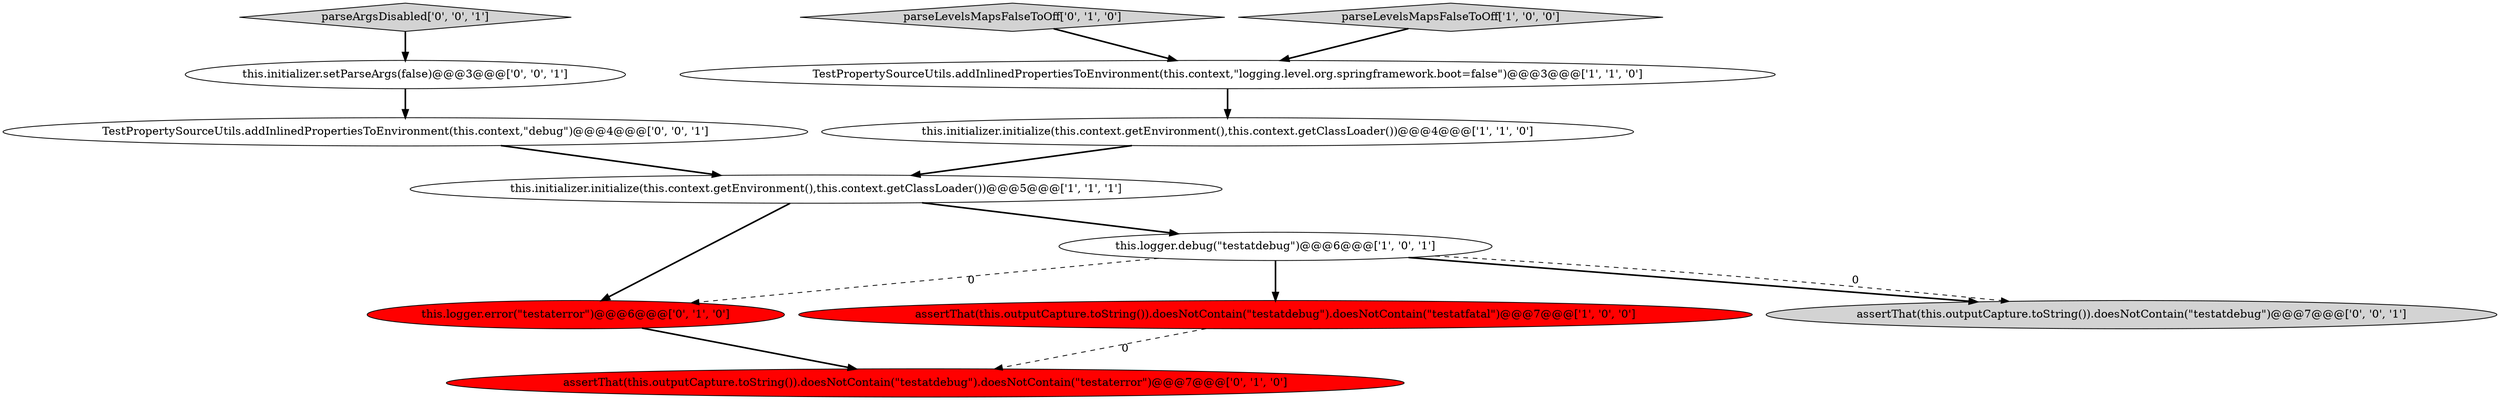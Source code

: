 digraph {
11 [style = filled, label = "parseArgsDisabled['0', '0', '1']", fillcolor = lightgray, shape = diamond image = "AAA0AAABBB3BBB"];
5 [style = filled, label = "this.initializer.initialize(this.context.getEnvironment(),this.context.getClassLoader())@@@4@@@['1', '1', '0']", fillcolor = white, shape = ellipse image = "AAA0AAABBB1BBB"];
2 [style = filled, label = "assertThat(this.outputCapture.toString()).doesNotContain(\"testatdebug\").doesNotContain(\"testatfatal\")@@@7@@@['1', '0', '0']", fillcolor = red, shape = ellipse image = "AAA1AAABBB1BBB"];
7 [style = filled, label = "this.logger.error(\"testaterror\")@@@6@@@['0', '1', '0']", fillcolor = red, shape = ellipse image = "AAA1AAABBB2BBB"];
0 [style = filled, label = "TestPropertySourceUtils.addInlinedPropertiesToEnvironment(this.context,\"logging.level.org.springframework.boot=false\")@@@3@@@['1', '1', '0']", fillcolor = white, shape = ellipse image = "AAA0AAABBB1BBB"];
8 [style = filled, label = "assertThat(this.outputCapture.toString()).doesNotContain(\"testatdebug\").doesNotContain(\"testaterror\")@@@7@@@['0', '1', '0']", fillcolor = red, shape = ellipse image = "AAA1AAABBB2BBB"];
6 [style = filled, label = "parseLevelsMapsFalseToOff['0', '1', '0']", fillcolor = lightgray, shape = diamond image = "AAA0AAABBB2BBB"];
9 [style = filled, label = "assertThat(this.outputCapture.toString()).doesNotContain(\"testatdebug\")@@@7@@@['0', '0', '1']", fillcolor = lightgray, shape = ellipse image = "AAA0AAABBB3BBB"];
10 [style = filled, label = "TestPropertySourceUtils.addInlinedPropertiesToEnvironment(this.context,\"debug\")@@@4@@@['0', '0', '1']", fillcolor = white, shape = ellipse image = "AAA0AAABBB3BBB"];
12 [style = filled, label = "this.initializer.setParseArgs(false)@@@3@@@['0', '0', '1']", fillcolor = white, shape = ellipse image = "AAA0AAABBB3BBB"];
3 [style = filled, label = "this.logger.debug(\"testatdebug\")@@@6@@@['1', '0', '1']", fillcolor = white, shape = ellipse image = "AAA0AAABBB1BBB"];
1 [style = filled, label = "parseLevelsMapsFalseToOff['1', '0', '0']", fillcolor = lightgray, shape = diamond image = "AAA0AAABBB1BBB"];
4 [style = filled, label = "this.initializer.initialize(this.context.getEnvironment(),this.context.getClassLoader())@@@5@@@['1', '1', '1']", fillcolor = white, shape = ellipse image = "AAA0AAABBB1BBB"];
3->9 [style = bold, label=""];
4->3 [style = bold, label=""];
12->10 [style = bold, label=""];
6->0 [style = bold, label=""];
11->12 [style = bold, label=""];
1->0 [style = bold, label=""];
3->2 [style = bold, label=""];
3->9 [style = dashed, label="0"];
7->8 [style = bold, label=""];
3->7 [style = dashed, label="0"];
2->8 [style = dashed, label="0"];
4->7 [style = bold, label=""];
5->4 [style = bold, label=""];
0->5 [style = bold, label=""];
10->4 [style = bold, label=""];
}
